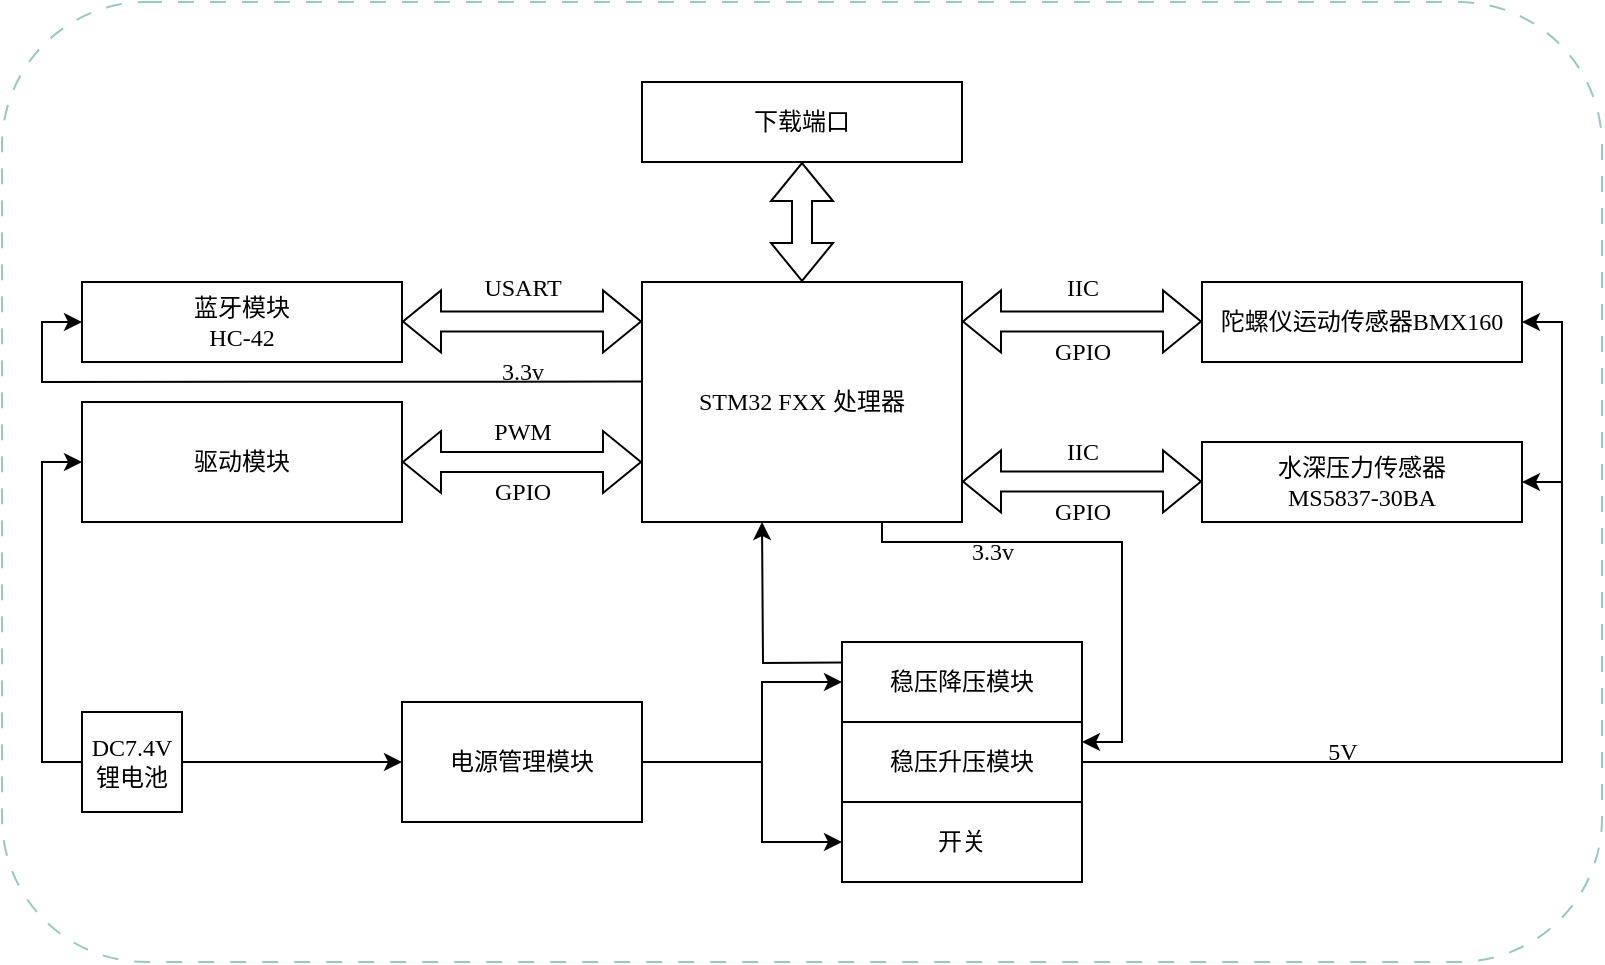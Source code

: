<mxfile version="26.0.16">
  <diagram name="第 1 页" id="pqdLP5we26Cw2XgYYHhp">
    <mxGraphModel dx="983" dy="570" grid="1" gridSize="10" guides="1" tooltips="1" connect="1" arrows="1" fold="1" page="1" pageScale="1" pageWidth="827" pageHeight="1169" math="0" shadow="0">
      <root>
        <mxCell id="0" />
        <mxCell id="1" parent="0" />
        <mxCell id="suJ-lMnNEcjRT-W93V0n-59" value="" style="rounded=1;whiteSpace=wrap;html=1;dashed=1;dashPattern=8 8;strokeColor=#9AC7BF;" vertex="1" parent="1">
          <mxGeometry y="380" width="800" height="480" as="geometry" />
        </mxCell>
        <mxCell id="suJ-lMnNEcjRT-W93V0n-32" style="edgeStyle=orthogonalEdgeStyle;rounded=0;orthogonalLoop=1;jettySize=auto;html=1;exitX=0.75;exitY=1;exitDx=0;exitDy=0;entryX=1;entryY=0.5;entryDx=0;entryDy=0;" edge="1" parent="1">
          <mxGeometry relative="1" as="geometry">
            <mxPoint x="440" y="630" as="sourcePoint" />
            <mxPoint x="540" y="750" as="targetPoint" />
            <Array as="points">
              <mxPoint x="440" y="650" />
              <mxPoint x="560" y="650" />
              <mxPoint x="560" y="750" />
            </Array>
          </mxGeometry>
        </mxCell>
        <mxCell id="suJ-lMnNEcjRT-W93V0n-3" value="&lt;font face=&quot;Times New Roman&quot;&gt;STM32 FXX&lt;/font&gt; 处理器" style="rounded=0;whiteSpace=wrap;html=1;" vertex="1" parent="1">
          <mxGeometry x="320" y="520" width="160" height="120" as="geometry" />
        </mxCell>
        <mxCell id="suJ-lMnNEcjRT-W93V0n-4" value="陀螺仪运动传感器&lt;span style=&quot;background-color: transparent; color: light-dark(rgb(0, 0, 0), rgb(255, 255, 255));&quot;&gt;&lt;font face=&quot;Times New Roman&quot;&gt;BMX160&lt;/font&gt;&lt;/span&gt;" style="rounded=0;whiteSpace=wrap;html=1;" vertex="1" parent="1">
          <mxGeometry x="600" y="520" width="160" height="40" as="geometry" />
        </mxCell>
        <mxCell id="suJ-lMnNEcjRT-W93V0n-5" value="驱动模块" style="rounded=0;whiteSpace=wrap;html=1;" vertex="1" parent="1">
          <mxGeometry x="40" y="580" width="160" height="60" as="geometry" />
        </mxCell>
        <mxCell id="suJ-lMnNEcjRT-W93V0n-6" value="水深压力传感器&lt;div&gt;&lt;font face=&quot;Times New Roman&quot;&gt;MS5837-30BA&lt;/font&gt;&lt;/div&gt;" style="rounded=0;whiteSpace=wrap;html=1;" vertex="1" parent="1">
          <mxGeometry x="600" y="600" width="160" height="40" as="geometry" />
        </mxCell>
        <mxCell id="suJ-lMnNEcjRT-W93V0n-7" value="蓝牙模块&lt;div&gt;&lt;font face=&quot;Times New Roman&quot;&gt;HC-42&lt;/font&gt;&lt;/div&gt;" style="rounded=0;whiteSpace=wrap;html=1;" vertex="1" parent="1">
          <mxGeometry x="40" y="520" width="160" height="40" as="geometry" />
        </mxCell>
        <mxCell id="suJ-lMnNEcjRT-W93V0n-8" value="下载端口" style="rounded=0;whiteSpace=wrap;html=1;" vertex="1" parent="1">
          <mxGeometry x="320" y="420" width="160" height="40" as="geometry" />
        </mxCell>
        <mxCell id="suJ-lMnNEcjRT-W93V0n-9" value="电源管理模块" style="rounded=0;whiteSpace=wrap;html=1;" vertex="1" parent="1">
          <mxGeometry x="200" y="730" width="120" height="60" as="geometry" />
        </mxCell>
        <mxCell id="suJ-lMnNEcjRT-W93V0n-47" style="edgeStyle=orthogonalEdgeStyle;rounded=0;orthogonalLoop=1;jettySize=auto;html=1;exitX=1;exitY=0.5;exitDx=0;exitDy=0;entryX=1;entryY=0.5;entryDx=0;entryDy=0;" edge="1" parent="1" source="suJ-lMnNEcjRT-W93V0n-15" target="suJ-lMnNEcjRT-W93V0n-4">
          <mxGeometry relative="1" as="geometry" />
        </mxCell>
        <mxCell id="suJ-lMnNEcjRT-W93V0n-15" value="稳压升压模块" style="rounded=0;whiteSpace=wrap;html=1;" vertex="1" parent="1">
          <mxGeometry x="420" y="740" width="120" height="40" as="geometry" />
        </mxCell>
        <mxCell id="suJ-lMnNEcjRT-W93V0n-16" value="开关" style="rounded=0;whiteSpace=wrap;html=1;" vertex="1" parent="1">
          <mxGeometry x="420" y="780" width="120" height="40" as="geometry" />
        </mxCell>
        <mxCell id="suJ-lMnNEcjRT-W93V0n-28" style="edgeStyle=orthogonalEdgeStyle;rounded=0;orthogonalLoop=1;jettySize=auto;html=1;exitX=0;exitY=0.25;exitDx=0;exitDy=0;entryX=0.5;entryY=1;entryDx=0;entryDy=0;" edge="1" parent="1">
          <mxGeometry relative="1" as="geometry">
            <mxPoint x="460.03" y="710" as="sourcePoint" />
            <mxPoint x="380" y="640" as="targetPoint" />
          </mxGeometry>
        </mxCell>
        <mxCell id="suJ-lMnNEcjRT-W93V0n-17" value="稳压降压模块" style="rounded=0;whiteSpace=wrap;html=1;" vertex="1" parent="1">
          <mxGeometry x="420" y="700" width="120" height="40" as="geometry" />
        </mxCell>
        <mxCell id="suJ-lMnNEcjRT-W93V0n-20" style="edgeStyle=orthogonalEdgeStyle;rounded=0;orthogonalLoop=1;jettySize=auto;html=1;exitX=1;exitY=0.5;exitDx=0;exitDy=0;entryX=0;entryY=0.5;entryDx=0;entryDy=0;" edge="1" parent="1" source="suJ-lMnNEcjRT-W93V0n-18" target="suJ-lMnNEcjRT-W93V0n-9">
          <mxGeometry relative="1" as="geometry" />
        </mxCell>
        <mxCell id="suJ-lMnNEcjRT-W93V0n-38" style="edgeStyle=orthogonalEdgeStyle;rounded=0;orthogonalLoop=1;jettySize=auto;html=1;exitX=0;exitY=0.5;exitDx=0;exitDy=0;entryX=0;entryY=0.5;entryDx=0;entryDy=0;" edge="1" parent="1" source="suJ-lMnNEcjRT-W93V0n-18" target="suJ-lMnNEcjRT-W93V0n-5">
          <mxGeometry relative="1" as="geometry" />
        </mxCell>
        <mxCell id="suJ-lMnNEcjRT-W93V0n-18" value="&lt;font face=&quot;Times New Roman&quot;&gt;DC7.4V&lt;/font&gt;&lt;div&gt;锂电池&lt;/div&gt;" style="rounded=0;whiteSpace=wrap;html=1;" vertex="1" parent="1">
          <mxGeometry x="40" y="735" width="50" height="50" as="geometry" />
        </mxCell>
        <mxCell id="suJ-lMnNEcjRT-W93V0n-23" value="" style="endArrow=none;html=1;rounded=0;exitX=1;exitY=0.5;exitDx=0;exitDy=0;" edge="1" parent="1" source="suJ-lMnNEcjRT-W93V0n-9">
          <mxGeometry width="50" height="50" relative="1" as="geometry">
            <mxPoint x="340" y="780" as="sourcePoint" />
            <mxPoint x="380" y="760" as="targetPoint" />
          </mxGeometry>
        </mxCell>
        <mxCell id="suJ-lMnNEcjRT-W93V0n-24" value="" style="endArrow=classic;html=1;rounded=0;entryX=0;entryY=0.5;entryDx=0;entryDy=0;" edge="1" parent="1" target="suJ-lMnNEcjRT-W93V0n-17">
          <mxGeometry width="50" height="50" relative="1" as="geometry">
            <mxPoint x="380" y="760" as="sourcePoint" />
            <mxPoint x="413" y="685" as="targetPoint" />
            <Array as="points">
              <mxPoint x="380" y="720" />
            </Array>
          </mxGeometry>
        </mxCell>
        <mxCell id="suJ-lMnNEcjRT-W93V0n-25" value="" style="endArrow=classic;html=1;rounded=0;entryX=0;entryY=0.5;entryDx=0;entryDy=0;" edge="1" parent="1" target="suJ-lMnNEcjRT-W93V0n-16">
          <mxGeometry width="50" height="50" relative="1" as="geometry">
            <mxPoint x="380" y="760" as="sourcePoint" />
            <mxPoint x="400" y="760" as="targetPoint" />
            <Array as="points">
              <mxPoint x="380" y="800" />
            </Array>
          </mxGeometry>
        </mxCell>
        <mxCell id="suJ-lMnNEcjRT-W93V0n-42" value="" style="shape=flexArrow;endArrow=classic;startArrow=classic;html=1;rounded=0;entryX=0;entryY=0.75;entryDx=0;entryDy=0;exitX=1;exitY=0.5;exitDx=0;exitDy=0;" edge="1" parent="1" source="suJ-lMnNEcjRT-W93V0n-5" target="suJ-lMnNEcjRT-W93V0n-3">
          <mxGeometry width="100" height="100" relative="1" as="geometry">
            <mxPoint x="190" y="690" as="sourcePoint" />
            <mxPoint x="290" y="590" as="targetPoint" />
          </mxGeometry>
        </mxCell>
        <mxCell id="suJ-lMnNEcjRT-W93V0n-43" value="" style="shape=flexArrow;endArrow=classic;startArrow=classic;html=1;rounded=0;entryX=0;entryY=0.75;entryDx=0;entryDy=0;exitX=1;exitY=0.5;exitDx=0;exitDy=0;" edge="1" parent="1">
          <mxGeometry width="100" height="100" relative="1" as="geometry">
            <mxPoint x="200" y="539.71" as="sourcePoint" />
            <mxPoint x="320" y="539.71" as="targetPoint" />
          </mxGeometry>
        </mxCell>
        <mxCell id="suJ-lMnNEcjRT-W93V0n-45" value="" style="endArrow=classic;html=1;rounded=0;exitX=-0.001;exitY=0.415;exitDx=0;exitDy=0;exitPerimeter=0;entryX=0;entryY=0.5;entryDx=0;entryDy=0;" edge="1" parent="1" source="suJ-lMnNEcjRT-W93V0n-3" target="suJ-lMnNEcjRT-W93V0n-7">
          <mxGeometry width="50" height="50" relative="1" as="geometry">
            <mxPoint x="240" y="510" as="sourcePoint" />
            <mxPoint x="290" y="460" as="targetPoint" />
            <Array as="points">
              <mxPoint x="20" y="570" />
              <mxPoint x="20" y="540" />
            </Array>
          </mxGeometry>
        </mxCell>
        <mxCell id="suJ-lMnNEcjRT-W93V0n-46" value="" style="shape=flexArrow;endArrow=classic;startArrow=classic;html=1;rounded=0;entryX=0;entryY=0.75;entryDx=0;entryDy=0;exitX=1;exitY=0.5;exitDx=0;exitDy=0;" edge="1" parent="1">
          <mxGeometry width="100" height="100" relative="1" as="geometry">
            <mxPoint x="480" y="539.71" as="sourcePoint" />
            <mxPoint x="600" y="539.71" as="targetPoint" />
          </mxGeometry>
        </mxCell>
        <mxCell id="suJ-lMnNEcjRT-W93V0n-48" value="" style="endArrow=classic;html=1;rounded=0;entryX=1;entryY=0.5;entryDx=0;entryDy=0;" edge="1" parent="1" target="suJ-lMnNEcjRT-W93V0n-6">
          <mxGeometry width="50" height="50" relative="1" as="geometry">
            <mxPoint x="780" y="620" as="sourcePoint" />
            <mxPoint x="780" y="680" as="targetPoint" />
          </mxGeometry>
        </mxCell>
        <mxCell id="suJ-lMnNEcjRT-W93V0n-49" value="" style="shape=flexArrow;endArrow=classic;startArrow=classic;html=1;rounded=0;entryX=0;entryY=0.75;entryDx=0;entryDy=0;exitX=1;exitY=0.5;exitDx=0;exitDy=0;" edge="1" parent="1">
          <mxGeometry width="100" height="100" relative="1" as="geometry">
            <mxPoint x="480" y="619.71" as="sourcePoint" />
            <mxPoint x="600" y="619.71" as="targetPoint" />
          </mxGeometry>
        </mxCell>
        <mxCell id="suJ-lMnNEcjRT-W93V0n-50" value="" style="shape=flexArrow;endArrow=classic;startArrow=classic;html=1;rounded=0;exitX=0.5;exitY=0;exitDx=0;exitDy=0;" edge="1" parent="1" source="suJ-lMnNEcjRT-W93V0n-3" target="suJ-lMnNEcjRT-W93V0n-8">
          <mxGeometry width="100" height="100" relative="1" as="geometry">
            <mxPoint x="220" y="480" as="sourcePoint" />
            <mxPoint x="320" y="380" as="targetPoint" />
          </mxGeometry>
        </mxCell>
        <mxCell id="suJ-lMnNEcjRT-W93V0n-51" value="&lt;font face=&quot;Times New Roman&quot;&gt;USART&lt;/font&gt;" style="text;html=1;align=center;verticalAlign=middle;resizable=0;points=[];autosize=1;strokeColor=none;fillColor=none;" vertex="1" parent="1">
          <mxGeometry x="230" y="508" width="60" height="30" as="geometry" />
        </mxCell>
        <mxCell id="suJ-lMnNEcjRT-W93V0n-52" value="&lt;font face=&quot;Times New Roman&quot;&gt;PWM&lt;/font&gt;" style="text;html=1;align=center;verticalAlign=middle;resizable=0;points=[];autosize=1;strokeColor=none;fillColor=none;" vertex="1" parent="1">
          <mxGeometry x="235" y="580" width="50" height="30" as="geometry" />
        </mxCell>
        <mxCell id="suJ-lMnNEcjRT-W93V0n-53" value="&lt;font face=&quot;Times New Roman&quot;&gt;GPIO&lt;/font&gt;" style="text;html=1;align=center;verticalAlign=middle;resizable=0;points=[];autosize=1;strokeColor=none;fillColor=none;" vertex="1" parent="1">
          <mxGeometry x="235" y="610" width="50" height="30" as="geometry" />
        </mxCell>
        <mxCell id="suJ-lMnNEcjRT-W93V0n-54" value="&lt;font face=&quot;Times New Roman&quot;&gt;IIC&lt;/font&gt;" style="text;html=1;align=center;verticalAlign=middle;resizable=0;points=[];autosize=1;strokeColor=none;fillColor=none;" vertex="1" parent="1">
          <mxGeometry x="520" y="508" width="40" height="30" as="geometry" />
        </mxCell>
        <mxCell id="suJ-lMnNEcjRT-W93V0n-55" value="&lt;font face=&quot;Times New Roman&quot;&gt;IIC&lt;/font&gt;" style="text;html=1;align=center;verticalAlign=middle;resizable=0;points=[];autosize=1;strokeColor=none;fillColor=none;" vertex="1" parent="1">
          <mxGeometry x="520" y="590" width="40" height="30" as="geometry" />
        </mxCell>
        <mxCell id="suJ-lMnNEcjRT-W93V0n-57" value="&lt;font face=&quot;Times New Roman&quot;&gt;GPIO&lt;/font&gt;" style="text;html=1;align=center;verticalAlign=middle;resizable=0;points=[];autosize=1;strokeColor=none;fillColor=none;" vertex="1" parent="1">
          <mxGeometry x="515" y="540" width="50" height="30" as="geometry" />
        </mxCell>
        <mxCell id="suJ-lMnNEcjRT-W93V0n-58" value="&lt;font face=&quot;Times New Roman&quot;&gt;GPIO&lt;/font&gt;" style="text;html=1;align=center;verticalAlign=middle;resizable=0;points=[];autosize=1;strokeColor=none;fillColor=none;" vertex="1" parent="1">
          <mxGeometry x="515" y="620" width="50" height="30" as="geometry" />
        </mxCell>
        <mxCell id="suJ-lMnNEcjRT-W93V0n-60" value="&lt;font face=&quot;Times New Roman&quot;&gt;3.3v&lt;/font&gt;" style="text;html=1;align=center;verticalAlign=middle;resizable=0;points=[];autosize=1;strokeColor=none;fillColor=none;" vertex="1" parent="1">
          <mxGeometry x="475" y="640" width="40" height="30" as="geometry" />
        </mxCell>
        <mxCell id="suJ-lMnNEcjRT-W93V0n-61" value="&lt;font face=&quot;Times New Roman&quot;&gt;5V&lt;/font&gt;" style="text;html=1;align=center;verticalAlign=middle;resizable=0;points=[];autosize=1;strokeColor=none;fillColor=none;" vertex="1" parent="1">
          <mxGeometry x="650" y="740" width="40" height="30" as="geometry" />
        </mxCell>
        <mxCell id="suJ-lMnNEcjRT-W93V0n-63" value="&lt;font face=&quot;Times New Roman&quot;&gt;3.3v&lt;/font&gt;" style="text;html=1;align=center;verticalAlign=middle;resizable=0;points=[];autosize=1;strokeColor=none;fillColor=none;" vertex="1" parent="1">
          <mxGeometry x="240" y="550" width="40" height="30" as="geometry" />
        </mxCell>
      </root>
    </mxGraphModel>
  </diagram>
</mxfile>
